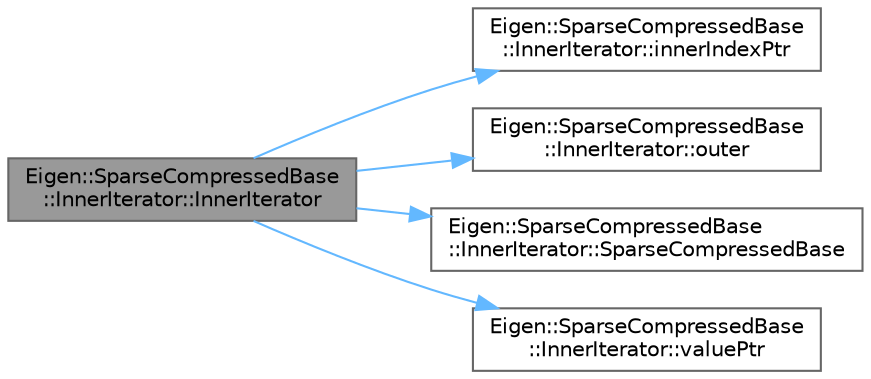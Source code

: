 digraph "Eigen::SparseCompressedBase::InnerIterator::InnerIterator"
{
 // LATEX_PDF_SIZE
  bgcolor="transparent";
  edge [fontname=Helvetica,fontsize=10,labelfontname=Helvetica,labelfontsize=10];
  node [fontname=Helvetica,fontsize=10,shape=box,height=0.2,width=0.4];
  rankdir="LR";
  Node1 [id="Node000001",label="Eigen::SparseCompressedBase\l::InnerIterator::InnerIterator",height=0.2,width=0.4,color="gray40", fillcolor="grey60", style="filled", fontcolor="black",tooltip=" "];
  Node1 -> Node2 [id="edge1_Node000001_Node000002",color="steelblue1",style="solid",tooltip=" "];
  Node2 [id="Node000002",label="Eigen::SparseCompressedBase\l::InnerIterator::innerIndexPtr",height=0.2,width=0.4,color="grey40", fillcolor="white", style="filled",URL="$class_eigen_1_1_sparse_compressed_base.html#a29104d325f0d4928fa159257183b2f53",tooltip=" "];
  Node1 -> Node3 [id="edge2_Node000001_Node000003",color="steelblue1",style="solid",tooltip=" "];
  Node3 [id="Node000003",label="Eigen::SparseCompressedBase\l::InnerIterator::outer",height=0.2,width=0.4,color="grey40", fillcolor="white", style="filled",URL="$class_eigen_1_1_sparse_compressed_base_1_1_inner_iterator.html#aea781dab34ddd442e99fa9333563d321",tooltip=" "];
  Node1 -> Node4 [id="edge3_Node000001_Node000004",color="steelblue1",style="solid",tooltip=" "];
  Node4 [id="Node000004",label="Eigen::SparseCompressedBase\l::InnerIterator::SparseCompressedBase",height=0.2,width=0.4,color="grey40", fillcolor="white", style="filled",URL="$class_eigen_1_1_sparse_compressed_base.html#af79f020db965367d97eb954fc68d8f99",tooltip=" "];
  Node1 -> Node5 [id="edge4_Node000001_Node000005",color="steelblue1",style="solid",tooltip=" "];
  Node5 [id="Node000005",label="Eigen::SparseCompressedBase\l::InnerIterator::valuePtr",height=0.2,width=0.4,color="grey40", fillcolor="white", style="filled",URL="$class_eigen_1_1_sparse_compressed_base.html#a6373c1dab09c6d3db8fe5e4eea060a86",tooltip=" "];
}
